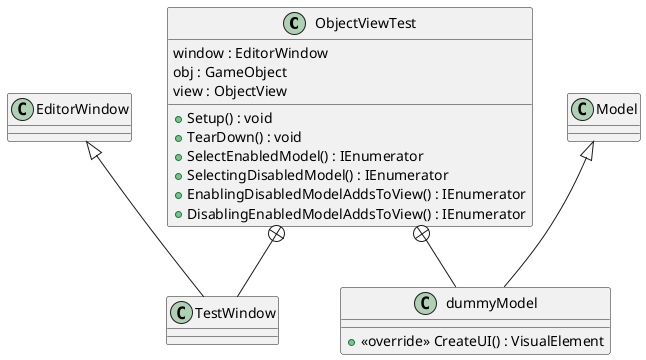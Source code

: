 @startuml
class ObjectViewTest {
    window : EditorWindow
    obj : GameObject
    view : ObjectView
    + Setup() : void
    + TearDown() : void
    + SelectEnabledModel() : IEnumerator
    + SelectingDisabledModel() : IEnumerator
    + EnablingDisabledModelAddsToView() : IEnumerator
    + DisablingEnabledModelAddsToView() : IEnumerator
}
class TestWindow {
}
class dummyModel {
    + <<override>> CreateUI() : VisualElement
}
ObjectViewTest +-- TestWindow
EditorWindow <|-- TestWindow
ObjectViewTest +-- dummyModel
Model <|-- dummyModel
@enduml
